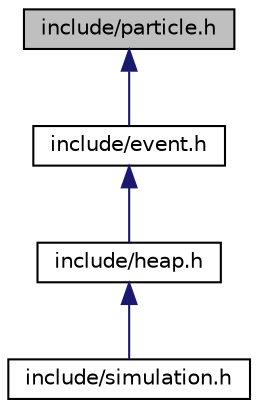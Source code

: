 digraph "include/particle.h"
{
  edge [fontname="Helvetica",fontsize="10",labelfontname="Helvetica",labelfontsize="10"];
  node [fontname="Helvetica",fontsize="10",shape=record];
  Node1 [label="include/particle.h",height=0.2,width=0.4,color="black", fillcolor="grey75", style="filled" fontcolor="black"];
  Node1 -> Node2 [dir="back",color="midnightblue",fontsize="10",style="solid",fontname="Helvetica"];
  Node2 [label="include/event.h",height=0.2,width=0.4,color="black", fillcolor="white", style="filled",URL="$event_8h.html",tooltip="Simple definition of an event. "];
  Node2 -> Node3 [dir="back",color="midnightblue",fontsize="10",style="solid",fontname="Helvetica"];
  Node3 [label="include/heap.h",height=0.2,width=0.4,color="black", fillcolor="white", style="filled",URL="$heap_8h.html",tooltip="Simple definition of a binary heap containing floats values. "];
  Node3 -> Node4 [dir="back",color="midnightblue",fontsize="10",style="solid",fontname="Helvetica"];
  Node4 [label="include/simulation.h",height=0.2,width=0.4,color="black", fillcolor="white", style="filled",URL="$simulation_8h.html",tooltip="Simulation of the clash of particles. "];
}
